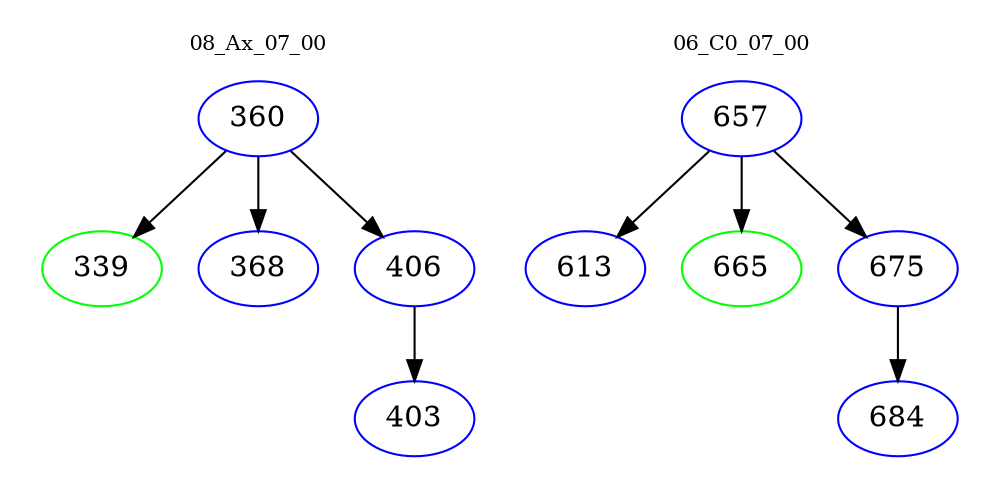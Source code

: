 digraph{
subgraph cluster_0 {
color = white
label = "08_Ax_07_00";
fontsize=10;
T0_360 [label="360", color="blue"]
T0_360 -> T0_339 [color="black"]
T0_339 [label="339", color="green"]
T0_360 -> T0_368 [color="black"]
T0_368 [label="368", color="blue"]
T0_360 -> T0_406 [color="black"]
T0_406 [label="406", color="blue"]
T0_406 -> T0_403 [color="black"]
T0_403 [label="403", color="blue"]
}
subgraph cluster_1 {
color = white
label = "06_C0_07_00";
fontsize=10;
T1_657 [label="657", color="blue"]
T1_657 -> T1_613 [color="black"]
T1_613 [label="613", color="blue"]
T1_657 -> T1_665 [color="black"]
T1_665 [label="665", color="green"]
T1_657 -> T1_675 [color="black"]
T1_675 [label="675", color="blue"]
T1_675 -> T1_684 [color="black"]
T1_684 [label="684", color="blue"]
}
}
